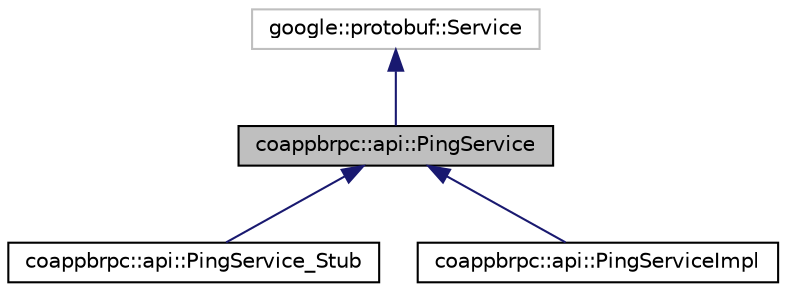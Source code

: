 digraph "coappbrpc::api::PingService"
{
  edge [fontname="Helvetica",fontsize="10",labelfontname="Helvetica",labelfontsize="10"];
  node [fontname="Helvetica",fontsize="10",shape=record];
  Node0 [label="coappbrpc::api::PingService",height=0.2,width=0.4,color="black", fillcolor="grey75", style="filled", fontcolor="black"];
  Node1 -> Node0 [dir="back",color="midnightblue",fontsize="10",style="solid",fontname="Helvetica"];
  Node1 [label="google::protobuf::Service",height=0.2,width=0.4,color="grey75", fillcolor="white", style="filled"];
  Node0 -> Node2 [dir="back",color="midnightblue",fontsize="10",style="solid",fontname="Helvetica"];
  Node2 [label="coappbrpc::api::PingService_Stub",height=0.2,width=0.4,color="black", fillcolor="white", style="filled",URL="$classcoappbrpc_1_1api_1_1PingService__Stub.html"];
  Node0 -> Node3 [dir="back",color="midnightblue",fontsize="10",style="solid",fontname="Helvetica"];
  Node3 [label="coappbrpc::api::PingServiceImpl",height=0.2,width=0.4,color="black", fillcolor="white", style="filled",URL="$classcoappbrpc_1_1api_1_1PingServiceImpl.html"];
}
